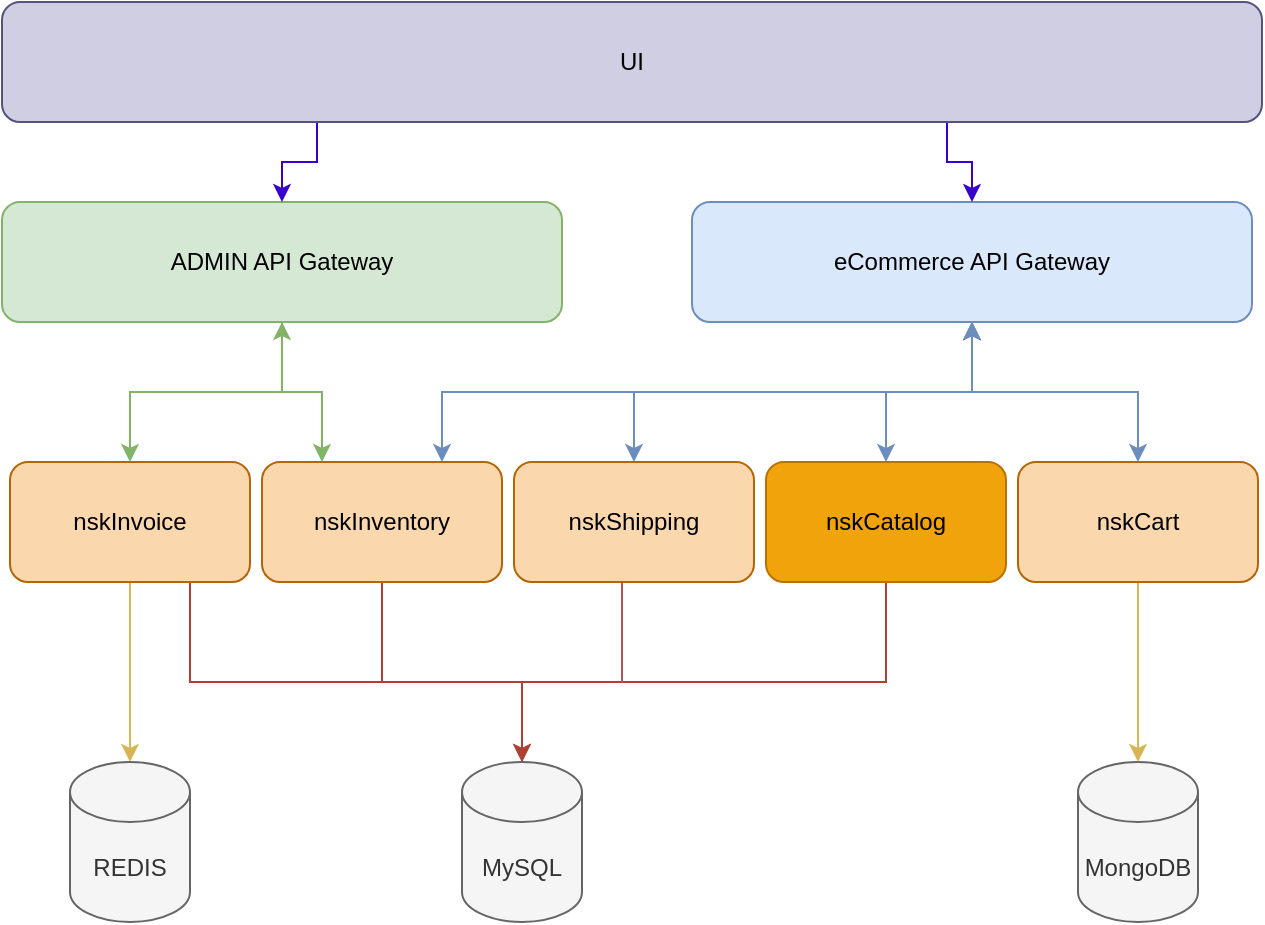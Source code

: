 <mxfile version="14.5.1" type="device"><diagram id="4pZkRDFKpMjUre2eouEd" name="Page-1"><mxGraphModel dx="1086" dy="806" grid="1" gridSize="10" guides="1" tooltips="1" connect="1" arrows="1" fold="1" page="1" pageScale="1" pageWidth="850" pageHeight="1100" math="0" shadow="0"><root><mxCell id="0"/><mxCell id="1" parent="0"/><mxCell id="ql9pQISKoelpLvw52kKn-14" style="edgeStyle=orthogonalEdgeStyle;rounded=0;orthogonalLoop=1;jettySize=auto;html=1;exitX=0.5;exitY=1;exitDx=0;exitDy=0;entryX=0.5;entryY=0;entryDx=0;entryDy=0;entryPerimeter=0;fillColor=#fff2cc;strokeColor=#d6b656;" parent="1" source="K6kJkG7BHqO9F8jNuhOA-1" target="ql9pQISKoelpLvw52kKn-2" edge="1"><mxGeometry relative="1" as="geometry"/></mxCell><mxCell id="ql9pQISKoelpLvw52kKn-35" style="edgeStyle=orthogonalEdgeStyle;rounded=0;orthogonalLoop=1;jettySize=auto;html=1;exitX=0.75;exitY=1;exitDx=0;exitDy=0;entryX=0.5;entryY=0;entryDx=0;entryDy=0;entryPerimeter=0;startArrow=none;startFill=0;fillColor=#fad9d5;strokeColor=#ae4132;endArrow=none;endFill=0;" parent="1" source="K6kJkG7BHqO9F8jNuhOA-1" target="ql9pQISKoelpLvw52kKn-1" edge="1"><mxGeometry relative="1" as="geometry"><Array as="points"><mxPoint x="234" y="440"/><mxPoint x="400" y="440"/></Array></mxGeometry></mxCell><mxCell id="K6kJkG7BHqO9F8jNuhOA-1" value="nskInvoice" style="rounded=1;whiteSpace=wrap;html=1;fillColor=#fad7ac;strokeColor=#b46504;" parent="1" vertex="1"><mxGeometry x="144" y="330" width="120" height="60" as="geometry"/></mxCell><mxCell id="ql9pQISKoelpLvw52kKn-1" value="MySQL" style="shape=cylinder3;whiteSpace=wrap;html=1;boundedLbl=1;backgroundOutline=1;size=15;fillColor=#f5f5f5;strokeColor=#666666;fontColor=#333333;" parent="1" vertex="1"><mxGeometry x="370" y="480" width="60" height="80" as="geometry"/></mxCell><mxCell id="ql9pQISKoelpLvw52kKn-2" value="REDIS" style="shape=cylinder3;whiteSpace=wrap;html=1;boundedLbl=1;backgroundOutline=1;size=15;fillColor=#f5f5f5;strokeColor=#666666;fontColor=#333333;" parent="1" vertex="1"><mxGeometry x="174" y="480" width="60" height="80" as="geometry"/></mxCell><mxCell id="ql9pQISKoelpLvw52kKn-3" value="MongoDB" style="shape=cylinder3;whiteSpace=wrap;html=1;boundedLbl=1;backgroundOutline=1;size=15;fillColor=#f5f5f5;strokeColor=#666666;fontColor=#333333;" parent="1" vertex="1"><mxGeometry x="678" y="480" width="60" height="80" as="geometry"/></mxCell><mxCell id="ql9pQISKoelpLvw52kKn-13" style="edgeStyle=orthogonalEdgeStyle;rounded=0;orthogonalLoop=1;jettySize=auto;html=1;exitX=0.5;exitY=1;exitDx=0;exitDy=0;entryX=0.5;entryY=0;entryDx=0;entryDy=0;entryPerimeter=0;fillColor=#fad9d5;strokeColor=#ae4132;" parent="1" source="ql9pQISKoelpLvw52kKn-4" target="ql9pQISKoelpLvw52kKn-1" edge="1"><mxGeometry relative="1" as="geometry"><mxPoint x="390" y="460" as="targetPoint"/><Array as="points"><mxPoint x="330" y="440"/><mxPoint x="400" y="440"/></Array></mxGeometry></mxCell><mxCell id="ql9pQISKoelpLvw52kKn-27" style="edgeStyle=orthogonalEdgeStyle;rounded=0;orthogonalLoop=1;jettySize=auto;html=1;exitX=0.25;exitY=0;exitDx=0;exitDy=0;entryX=0.5;entryY=1;entryDx=0;entryDy=0;startArrow=classic;startFill=1;fillColor=#d5e8d4;strokeColor=#82b366;" parent="1" source="ql9pQISKoelpLvw52kKn-4" target="ql9pQISKoelpLvw52kKn-7" edge="1"><mxGeometry relative="1" as="geometry"/></mxCell><mxCell id="ql9pQISKoelpLvw52kKn-41" style="edgeStyle=orthogonalEdgeStyle;rounded=0;orthogonalLoop=1;jettySize=auto;html=1;exitX=0.75;exitY=0;exitDx=0;exitDy=0;startArrow=classic;startFill=1;fillColor=#dae8fc;strokeColor=#6c8ebf;" parent="1" source="ql9pQISKoelpLvw52kKn-4" target="ql9pQISKoelpLvw52kKn-9" edge="1"><mxGeometry relative="1" as="geometry"/></mxCell><mxCell id="ql9pQISKoelpLvw52kKn-4" value="nskInventory" style="rounded=1;whiteSpace=wrap;html=1;fillColor=#fad7ac;strokeColor=#b46504;" parent="1" vertex="1"><mxGeometry x="270" y="330" width="120" height="60" as="geometry"/></mxCell><mxCell id="ql9pQISKoelpLvw52kKn-12" style="edgeStyle=orthogonalEdgeStyle;rounded=0;orthogonalLoop=1;jettySize=auto;html=1;exitX=0.5;exitY=1;exitDx=0;exitDy=0;entryX=0.5;entryY=0;entryDx=0;entryDy=0;entryPerimeter=0;fillColor=#fad9d5;strokeColor=#ae4132;" parent="1" source="ql9pQISKoelpLvw52kKn-5" target="ql9pQISKoelpLvw52kKn-1" edge="1"><mxGeometry relative="1" as="geometry"><Array as="points"><mxPoint x="582" y="440"/><mxPoint x="400" y="440"/></Array></mxGeometry></mxCell><mxCell id="ql9pQISKoelpLvw52kKn-24" style="edgeStyle=orthogonalEdgeStyle;rounded=0;orthogonalLoop=1;jettySize=auto;html=1;exitX=0.5;exitY=0;exitDx=0;exitDy=0;entryX=0.5;entryY=1;entryDx=0;entryDy=0;startArrow=classic;startFill=1;fillColor=#dae8fc;strokeColor=#6c8ebf;" parent="1" source="ql9pQISKoelpLvw52kKn-5" target="ql9pQISKoelpLvw52kKn-9" edge="1"><mxGeometry relative="1" as="geometry"/></mxCell><mxCell id="ql9pQISKoelpLvw52kKn-5" value="nskCatalog" style="rounded=1;whiteSpace=wrap;html=1;fillColor=#f0a30a;strokeColor=#BD7000;" parent="1" vertex="1"><mxGeometry x="522" y="330" width="120" height="60" as="geometry"/></mxCell><mxCell id="ql9pQISKoelpLvw52kKn-11" style="edgeStyle=orthogonalEdgeStyle;rounded=0;orthogonalLoop=1;jettySize=auto;html=1;exitX=0.5;exitY=1;exitDx=0;exitDy=0;entryX=0.5;entryY=0;entryDx=0;entryDy=0;entryPerimeter=0;fillColor=#fff2cc;strokeColor=#d6b656;" parent="1" source="ql9pQISKoelpLvw52kKn-6" target="ql9pQISKoelpLvw52kKn-3" edge="1"><mxGeometry relative="1" as="geometry"/></mxCell><mxCell id="ql9pQISKoelpLvw52kKn-6" value="nskCart" style="rounded=1;whiteSpace=wrap;html=1;fillColor=#fad7ac;strokeColor=#b46504;" parent="1" vertex="1"><mxGeometry x="648" y="330" width="120" height="60" as="geometry"/></mxCell><mxCell id="ql9pQISKoelpLvw52kKn-16" style="edgeStyle=orthogonalEdgeStyle;rounded=0;orthogonalLoop=1;jettySize=auto;html=1;exitX=0.5;exitY=1;exitDx=0;exitDy=0;entryX=0.5;entryY=0;entryDx=0;entryDy=0;fillColor=#d5e8d4;strokeColor=#82b366;" parent="1" source="ql9pQISKoelpLvw52kKn-7" target="K6kJkG7BHqO9F8jNuhOA-1" edge="1"><mxGeometry relative="1" as="geometry"/></mxCell><mxCell id="ql9pQISKoelpLvw52kKn-7" value="ADMIN API Gateway" style="rounded=1;whiteSpace=wrap;html=1;fillColor=#d5e8d4;strokeColor=#82b366;" parent="1" vertex="1"><mxGeometry x="140" y="200" width="280" height="60" as="geometry"/></mxCell><mxCell id="ql9pQISKoelpLvw52kKn-9" value="eCommerce API Gateway" style="rounded=1;whiteSpace=wrap;html=1;fillColor=#dae8fc;strokeColor=#6c8ebf;" parent="1" vertex="1"><mxGeometry x="485" y="200" width="280" height="60" as="geometry"/></mxCell><mxCell id="ql9pQISKoelpLvw52kKn-32" style="edgeStyle=orthogonalEdgeStyle;rounded=0;orthogonalLoop=1;jettySize=auto;html=1;exitX=0.5;exitY=0;exitDx=0;exitDy=0;startArrow=classic;startFill=1;fillColor=#dae8fc;strokeColor=#6c8ebf;" parent="1" source="ql9pQISKoelpLvw52kKn-6" target="ql9pQISKoelpLvw52kKn-9" edge="1"><mxGeometry relative="1" as="geometry"><mxPoint x="540" y="220" as="targetPoint"/><mxPoint x="580" y="330" as="sourcePoint"/></mxGeometry></mxCell><mxCell id="ql9pQISKoelpLvw52kKn-37" style="edgeStyle=orthogonalEdgeStyle;rounded=0;orthogonalLoop=1;jettySize=auto;html=1;exitX=0.5;exitY=0;exitDx=0;exitDy=0;entryX=0.5;entryY=1;entryDx=0;entryDy=0;startArrow=classic;startFill=1;fillColor=#dae8fc;strokeColor=#6c8ebf;" parent="1" source="ql9pQISKoelpLvw52kKn-36" target="ql9pQISKoelpLvw52kKn-9" edge="1"><mxGeometry relative="1" as="geometry"/></mxCell><mxCell id="ql9pQISKoelpLvw52kKn-36" value="nskShipping" style="rounded=1;whiteSpace=wrap;html=1;fillColor=#fad7ac;strokeColor=#b46504;" parent="1" vertex="1"><mxGeometry x="396" y="330" width="120" height="60" as="geometry"/></mxCell><mxCell id="6DQNRAyeI8sRTF568X-E-2" style="edgeStyle=orthogonalEdgeStyle;rounded=0;orthogonalLoop=1;jettySize=auto;html=1;exitX=0.25;exitY=1;exitDx=0;exitDy=0;entryX=0.5;entryY=0;entryDx=0;entryDy=0;fillColor=#6a00ff;strokeColor=#3700CC;" parent="1" source="6DQNRAyeI8sRTF568X-E-1" target="ql9pQISKoelpLvw52kKn-7" edge="1"><mxGeometry relative="1" as="geometry"/></mxCell><mxCell id="6DQNRAyeI8sRTF568X-E-3" style="edgeStyle=orthogonalEdgeStyle;rounded=0;orthogonalLoop=1;jettySize=auto;html=1;exitX=0.75;exitY=1;exitDx=0;exitDy=0;entryX=0.5;entryY=0;entryDx=0;entryDy=0;fillColor=#6a00ff;strokeColor=#3700CC;" parent="1" source="6DQNRAyeI8sRTF568X-E-1" target="ql9pQISKoelpLvw52kKn-9" edge="1"><mxGeometry relative="1" as="geometry"/></mxCell><mxCell id="6DQNRAyeI8sRTF568X-E-1" value="UI" style="rounded=1;whiteSpace=wrap;html=1;fillColor=#d0cee2;strokeColor=#56517e;" parent="1" vertex="1"><mxGeometry x="140" y="100" width="630" height="60" as="geometry"/></mxCell><mxCell id="euqBU91F86sH9f0CWpEt-3" value="" style="endArrow=none;html=1;fillColor=#f8cecc;strokeColor=#b85450;endFill=0;" parent="1" edge="1"><mxGeometry width="50" height="50" relative="1" as="geometry"><mxPoint x="450" y="440" as="sourcePoint"/><mxPoint x="450" y="390" as="targetPoint"/></mxGeometry></mxCell></root></mxGraphModel></diagram></mxfile>